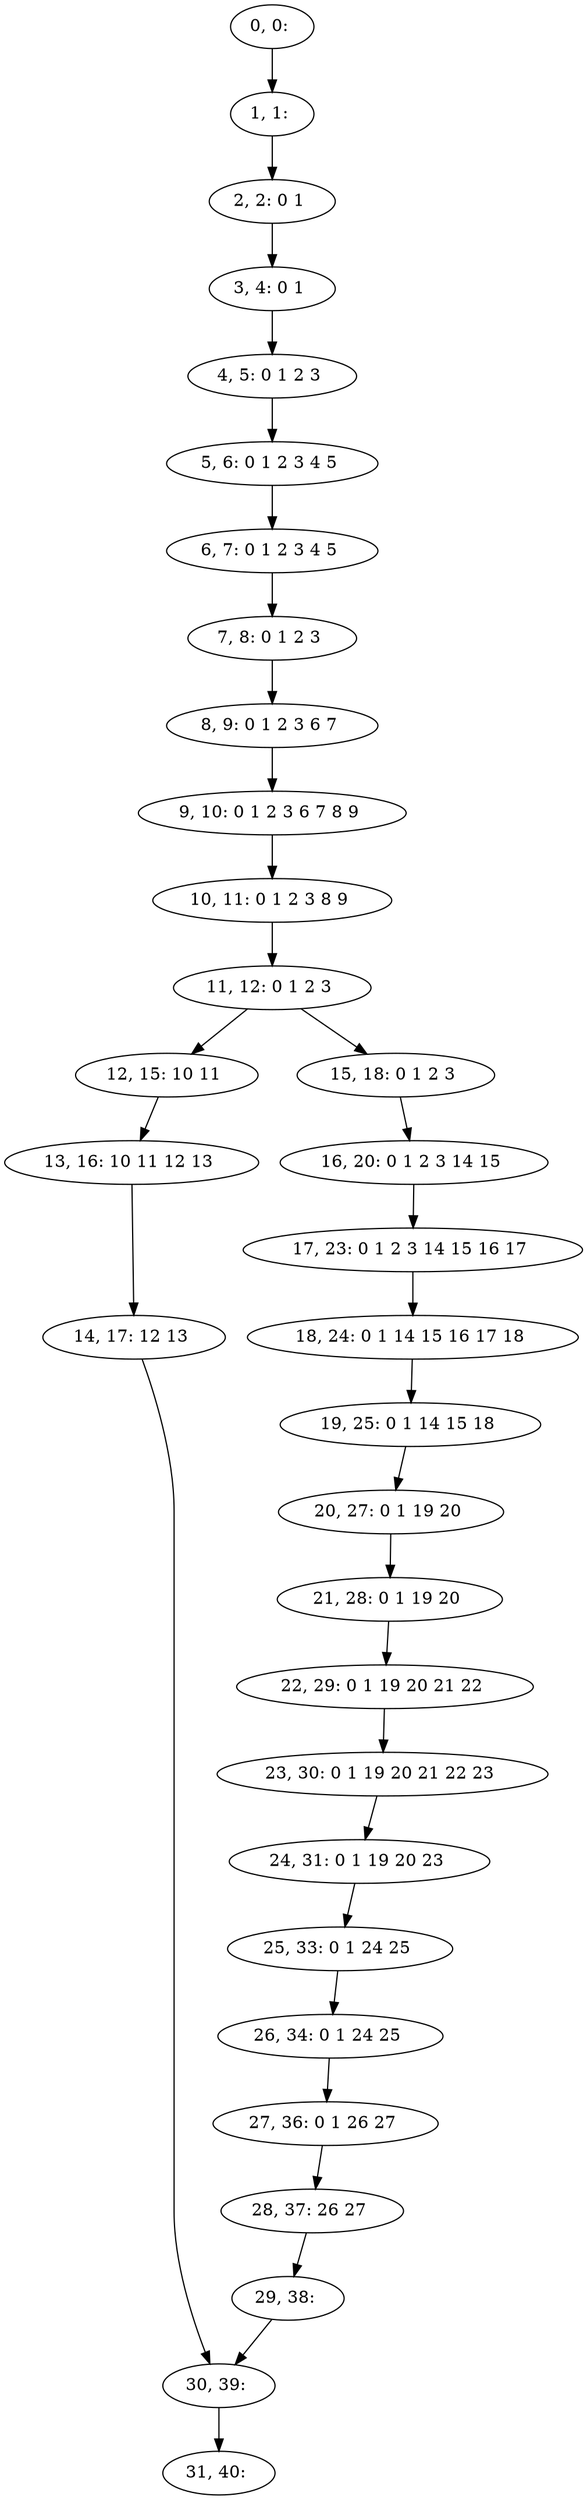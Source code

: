digraph G {
0[label="0, 0: "];
1[label="1, 1: "];
2[label="2, 2: 0 1 "];
3[label="3, 4: 0 1 "];
4[label="4, 5: 0 1 2 3 "];
5[label="5, 6: 0 1 2 3 4 5 "];
6[label="6, 7: 0 1 2 3 4 5 "];
7[label="7, 8: 0 1 2 3 "];
8[label="8, 9: 0 1 2 3 6 7 "];
9[label="9, 10: 0 1 2 3 6 7 8 9 "];
10[label="10, 11: 0 1 2 3 8 9 "];
11[label="11, 12: 0 1 2 3 "];
12[label="12, 15: 10 11 "];
13[label="13, 16: 10 11 12 13 "];
14[label="14, 17: 12 13 "];
15[label="15, 18: 0 1 2 3 "];
16[label="16, 20: 0 1 2 3 14 15 "];
17[label="17, 23: 0 1 2 3 14 15 16 17 "];
18[label="18, 24: 0 1 14 15 16 17 18 "];
19[label="19, 25: 0 1 14 15 18 "];
20[label="20, 27: 0 1 19 20 "];
21[label="21, 28: 0 1 19 20 "];
22[label="22, 29: 0 1 19 20 21 22 "];
23[label="23, 30: 0 1 19 20 21 22 23 "];
24[label="24, 31: 0 1 19 20 23 "];
25[label="25, 33: 0 1 24 25 "];
26[label="26, 34: 0 1 24 25 "];
27[label="27, 36: 0 1 26 27 "];
28[label="28, 37: 26 27 "];
29[label="29, 38: "];
30[label="30, 39: "];
31[label="31, 40: "];
0->1 ;
1->2 ;
2->3 ;
3->4 ;
4->5 ;
5->6 ;
6->7 ;
7->8 ;
8->9 ;
9->10 ;
10->11 ;
11->12 ;
11->15 ;
12->13 ;
13->14 ;
14->30 ;
15->16 ;
16->17 ;
17->18 ;
18->19 ;
19->20 ;
20->21 ;
21->22 ;
22->23 ;
23->24 ;
24->25 ;
25->26 ;
26->27 ;
27->28 ;
28->29 ;
29->30 ;
30->31 ;
}
